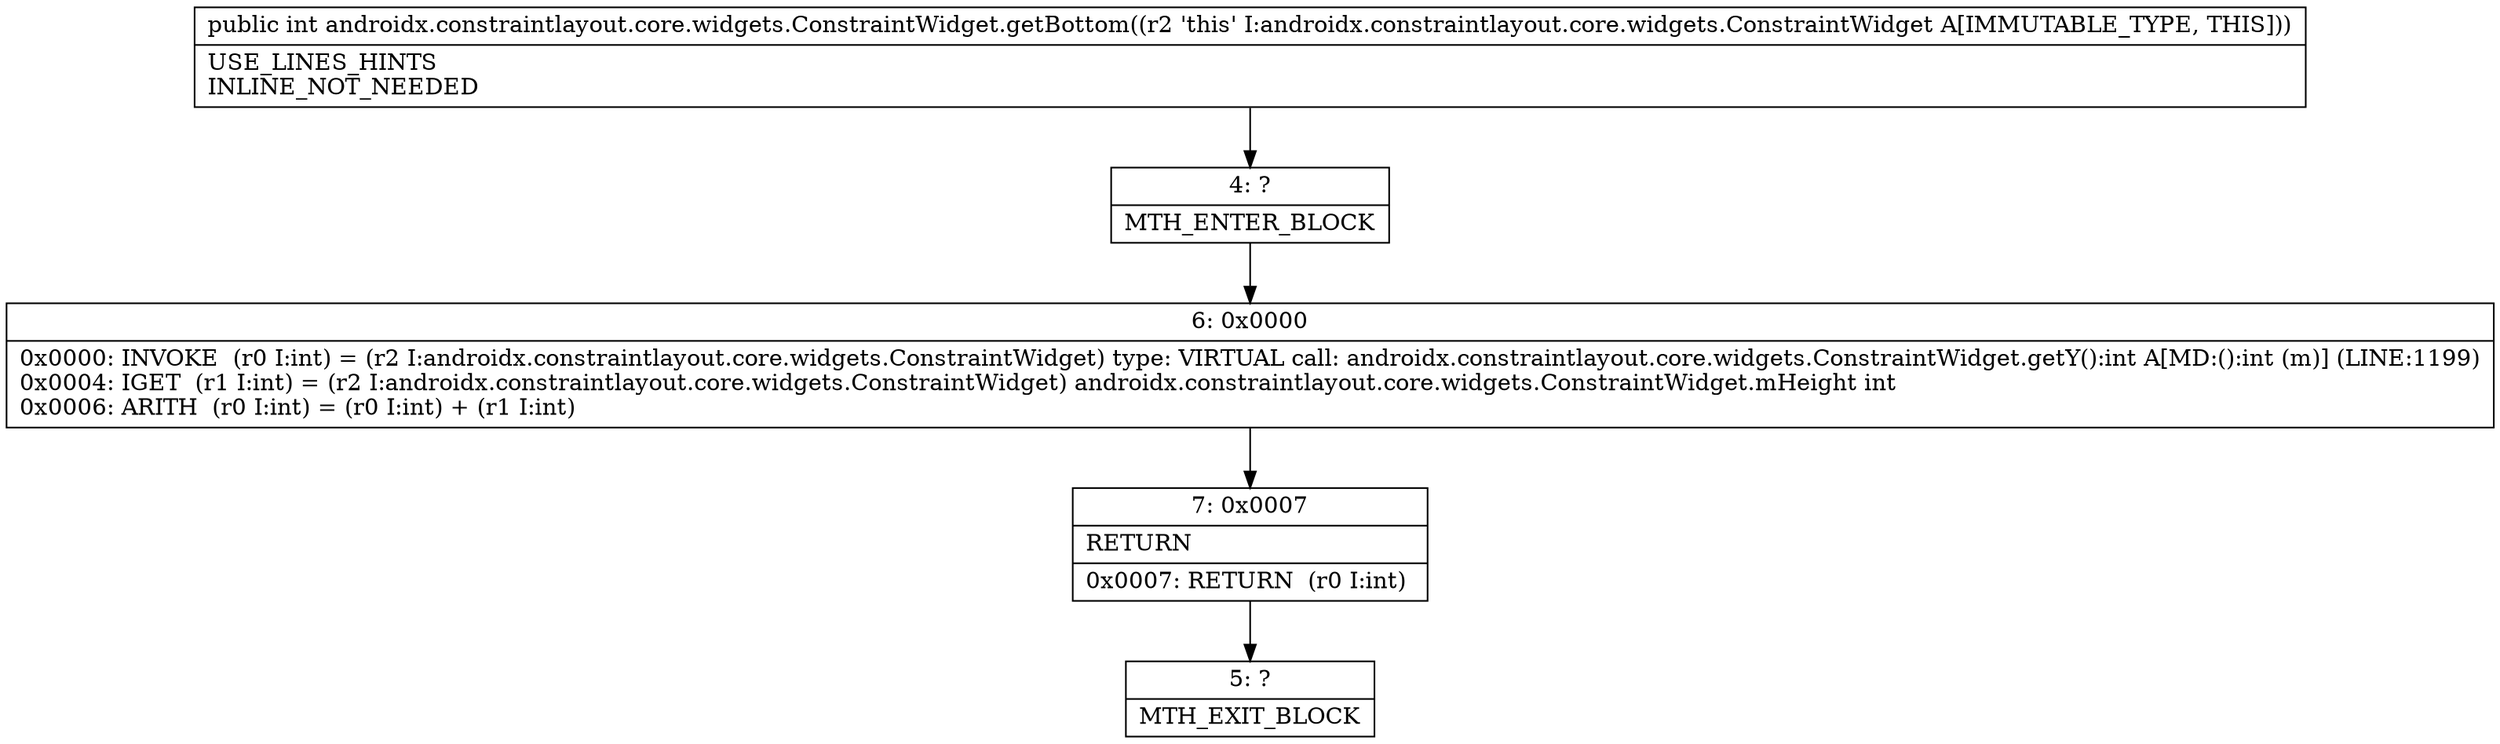 digraph "CFG forandroidx.constraintlayout.core.widgets.ConstraintWidget.getBottom()I" {
Node_4 [shape=record,label="{4\:\ ?|MTH_ENTER_BLOCK\l}"];
Node_6 [shape=record,label="{6\:\ 0x0000|0x0000: INVOKE  (r0 I:int) = (r2 I:androidx.constraintlayout.core.widgets.ConstraintWidget) type: VIRTUAL call: androidx.constraintlayout.core.widgets.ConstraintWidget.getY():int A[MD:():int (m)] (LINE:1199)\l0x0004: IGET  (r1 I:int) = (r2 I:androidx.constraintlayout.core.widgets.ConstraintWidget) androidx.constraintlayout.core.widgets.ConstraintWidget.mHeight int \l0x0006: ARITH  (r0 I:int) = (r0 I:int) + (r1 I:int) \l}"];
Node_7 [shape=record,label="{7\:\ 0x0007|RETURN\l|0x0007: RETURN  (r0 I:int) \l}"];
Node_5 [shape=record,label="{5\:\ ?|MTH_EXIT_BLOCK\l}"];
MethodNode[shape=record,label="{public int androidx.constraintlayout.core.widgets.ConstraintWidget.getBottom((r2 'this' I:androidx.constraintlayout.core.widgets.ConstraintWidget A[IMMUTABLE_TYPE, THIS]))  | USE_LINES_HINTS\lINLINE_NOT_NEEDED\l}"];
MethodNode -> Node_4;Node_4 -> Node_6;
Node_6 -> Node_7;
Node_7 -> Node_5;
}

